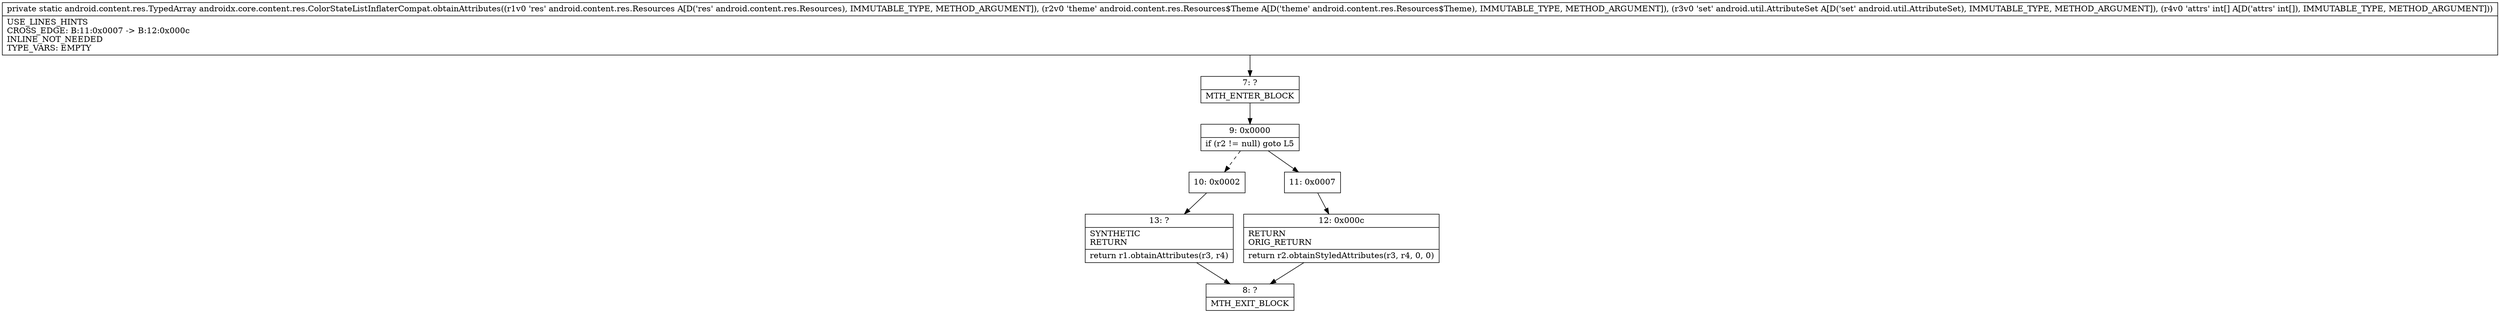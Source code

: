 digraph "CFG forandroidx.core.content.res.ColorStateListInflaterCompat.obtainAttributes(Landroid\/content\/res\/Resources;Landroid\/content\/res\/Resources$Theme;Landroid\/util\/AttributeSet;[I)Landroid\/content\/res\/TypedArray;" {
Node_7 [shape=record,label="{7\:\ ?|MTH_ENTER_BLOCK\l}"];
Node_9 [shape=record,label="{9\:\ 0x0000|if (r2 != null) goto L5\l}"];
Node_10 [shape=record,label="{10\:\ 0x0002}"];
Node_13 [shape=record,label="{13\:\ ?|SYNTHETIC\lRETURN\l|return r1.obtainAttributes(r3, r4)\l}"];
Node_8 [shape=record,label="{8\:\ ?|MTH_EXIT_BLOCK\l}"];
Node_11 [shape=record,label="{11\:\ 0x0007}"];
Node_12 [shape=record,label="{12\:\ 0x000c|RETURN\lORIG_RETURN\l|return r2.obtainStyledAttributes(r3, r4, 0, 0)\l}"];
MethodNode[shape=record,label="{private static android.content.res.TypedArray androidx.core.content.res.ColorStateListInflaterCompat.obtainAttributes((r1v0 'res' android.content.res.Resources A[D('res' android.content.res.Resources), IMMUTABLE_TYPE, METHOD_ARGUMENT]), (r2v0 'theme' android.content.res.Resources$Theme A[D('theme' android.content.res.Resources$Theme), IMMUTABLE_TYPE, METHOD_ARGUMENT]), (r3v0 'set' android.util.AttributeSet A[D('set' android.util.AttributeSet), IMMUTABLE_TYPE, METHOD_ARGUMENT]), (r4v0 'attrs' int[] A[D('attrs' int[]), IMMUTABLE_TYPE, METHOD_ARGUMENT]))  | USE_LINES_HINTS\lCROSS_EDGE: B:11:0x0007 \-\> B:12:0x000c\lINLINE_NOT_NEEDED\lTYPE_VARS: EMPTY\l}"];
MethodNode -> Node_7;Node_7 -> Node_9;
Node_9 -> Node_10[style=dashed];
Node_9 -> Node_11;
Node_10 -> Node_13;
Node_13 -> Node_8;
Node_11 -> Node_12;
Node_12 -> Node_8;
}

